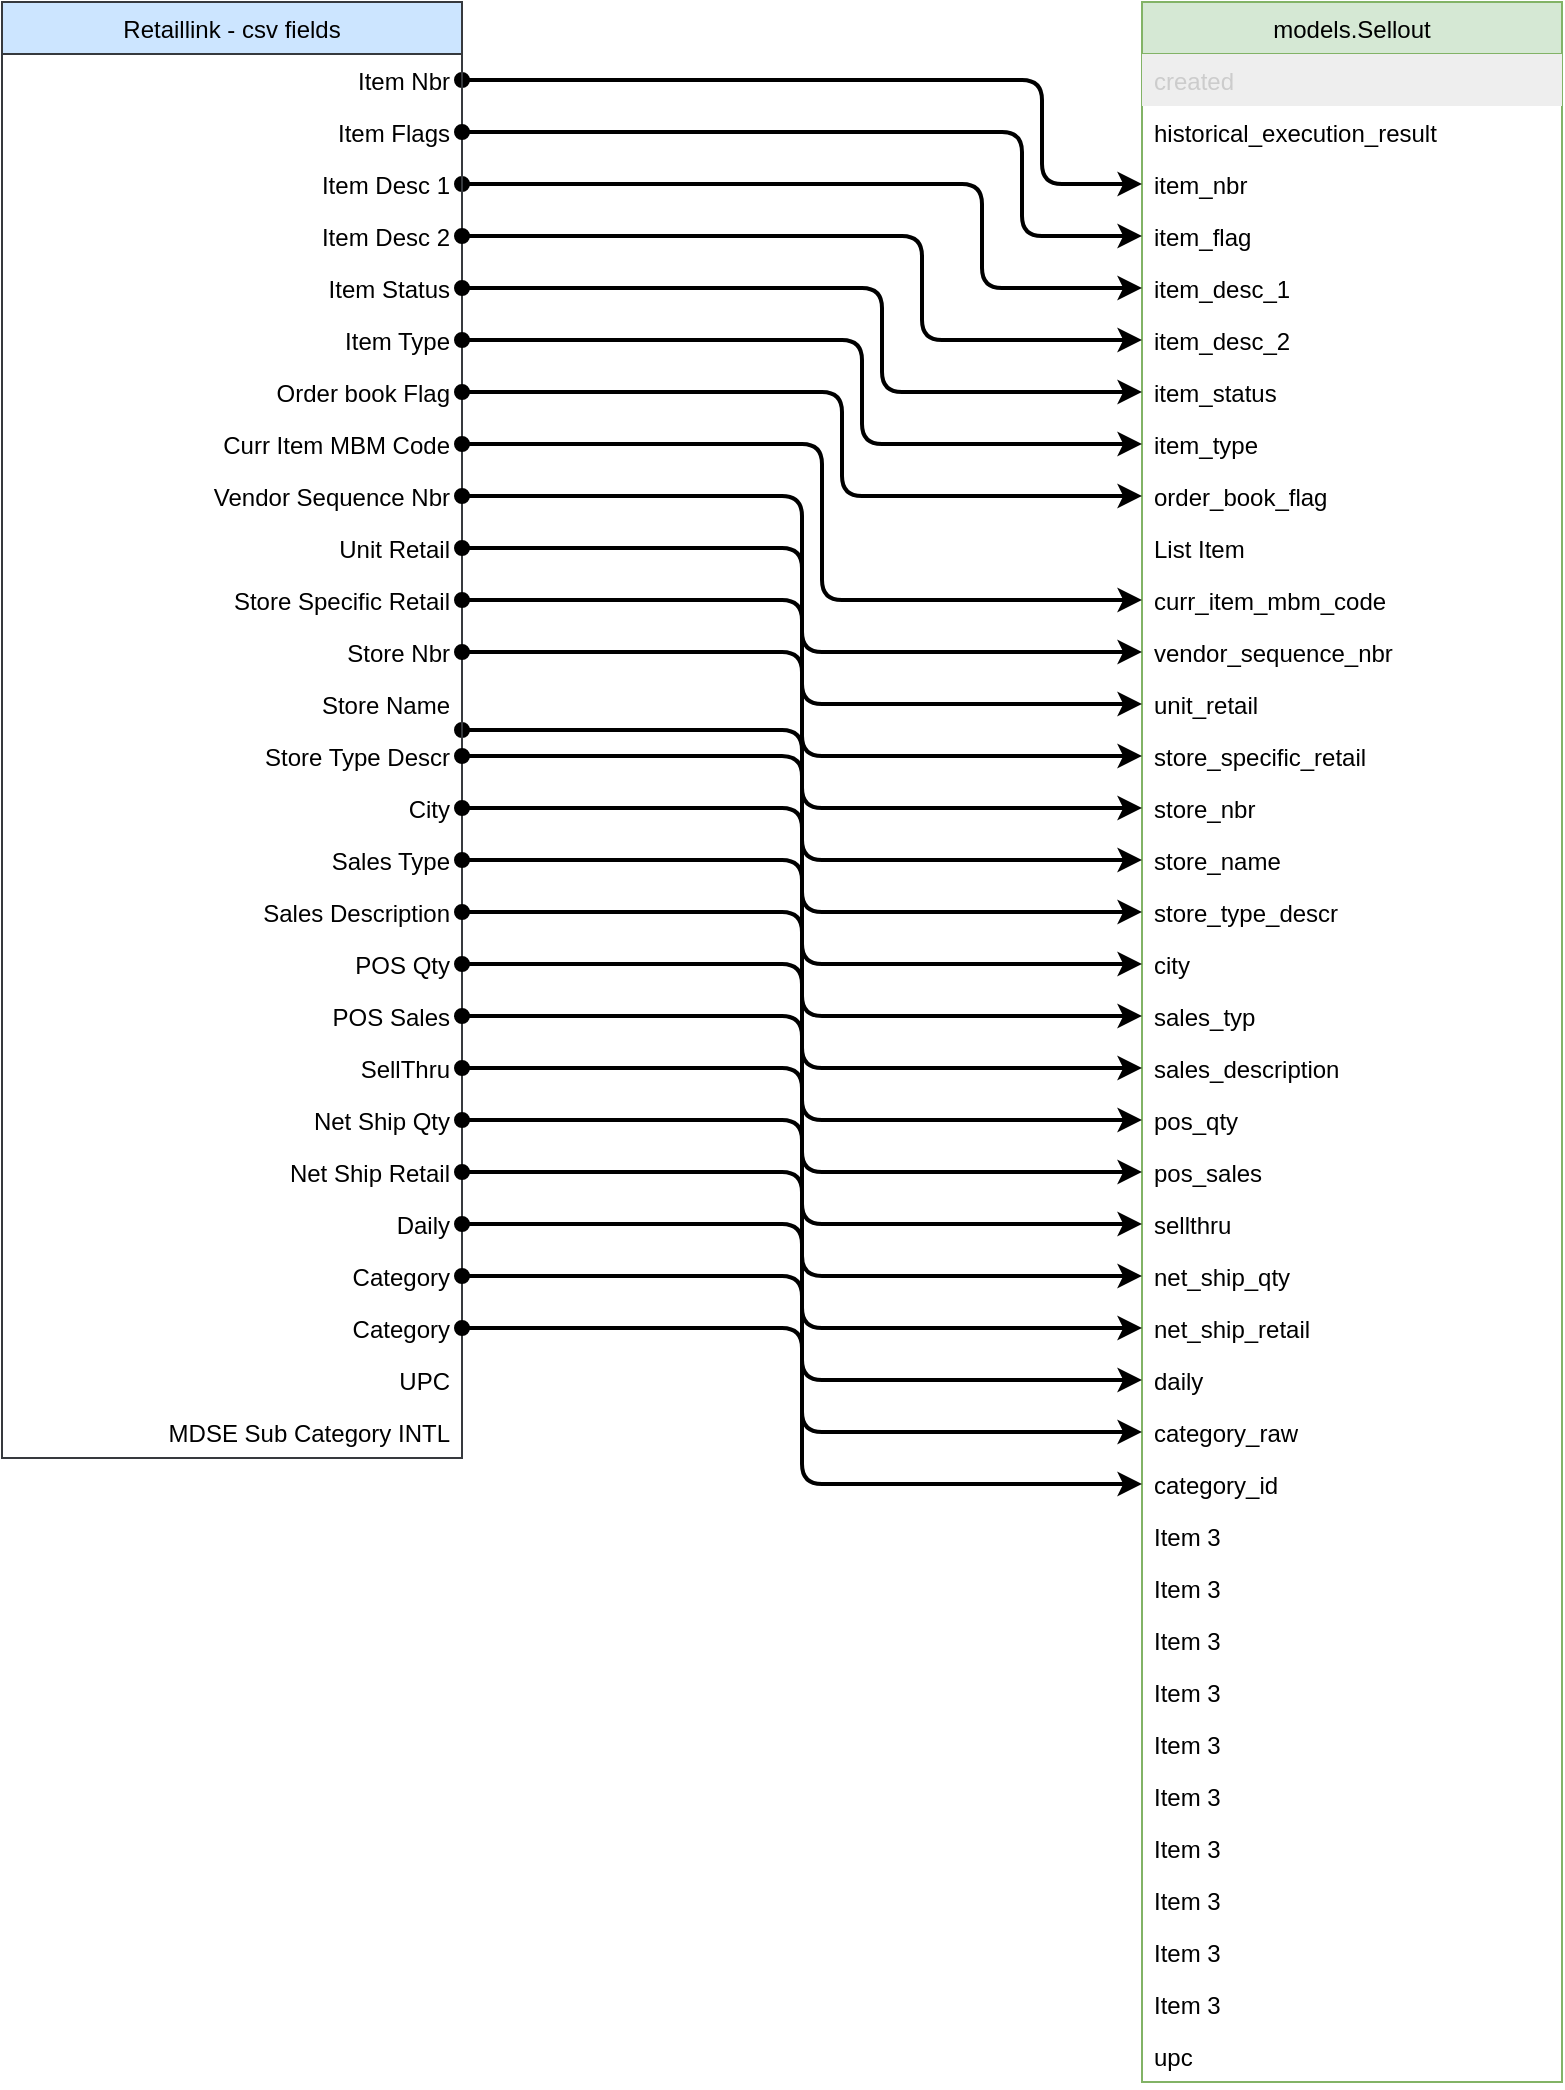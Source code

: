 <mxfile version="14.0.1" type="github">
  <diagram name="Page-1" id="099fd60b-425b-db50-ffb0-6b813814b670">
    <mxGraphModel dx="1422" dy="850" grid="1" gridSize="10" guides="1" tooltips="1" connect="1" arrows="1" fold="1" page="1" pageScale="1" pageWidth="850" pageHeight="1100" background="#ffffff" math="0" shadow="0">
      <root>
        <mxCell id="0" />
        <mxCell id="1" parent="0" />
        <mxCell id="QjQ2f5bVKvRvodsTn5_Y-1" value="models.Sellout" style="swimlane;fontStyle=0;childLayout=stackLayout;horizontal=1;startSize=26;fillColor=#d5e8d4;horizontalStack=0;resizeParent=1;resizeParentMax=0;resizeLast=0;collapsible=1;marginBottom=0;strokeColor=#82b366;" vertex="1" parent="1">
          <mxGeometry x="610" y="80" width="210" height="1040" as="geometry" />
        </mxCell>
        <mxCell id="QjQ2f5bVKvRvodsTn5_Y-2" value="created" style="text;fillColor=#eeeeee;align=left;verticalAlign=top;spacingLeft=4;spacingRight=4;overflow=hidden;rotatable=0;points=[[0,0.5],[1,0.5]];portConstraint=eastwest;fontColor=#CCCCCC;" vertex="1" parent="QjQ2f5bVKvRvodsTn5_Y-1">
          <mxGeometry y="26" width="210" height="26" as="geometry" />
        </mxCell>
        <mxCell id="QjQ2f5bVKvRvodsTn5_Y-3" value="historical_execution_result" style="text;strokeColor=none;fillColor=none;align=left;verticalAlign=top;spacingLeft=4;spacingRight=4;overflow=hidden;rotatable=0;points=[[0,0.5],[1,0.5]];portConstraint=eastwest;" vertex="1" parent="QjQ2f5bVKvRvodsTn5_Y-1">
          <mxGeometry y="52" width="210" height="26" as="geometry" />
        </mxCell>
        <mxCell id="QjQ2f5bVKvRvodsTn5_Y-25" value="item_nbr" style="text;strokeColor=none;fillColor=none;align=left;verticalAlign=top;spacingLeft=4;spacingRight=4;overflow=hidden;rotatable=0;points=[[0,0.5],[1,0.5]];portConstraint=eastwest;" vertex="1" parent="QjQ2f5bVKvRvodsTn5_Y-1">
          <mxGeometry y="78" width="210" height="26" as="geometry" />
        </mxCell>
        <mxCell id="QjQ2f5bVKvRvodsTn5_Y-26" value="item_flag" style="text;strokeColor=none;fillColor=none;align=left;verticalAlign=top;spacingLeft=4;spacingRight=4;overflow=hidden;rotatable=0;points=[[0,0.5],[1,0.5]];portConstraint=eastwest;" vertex="1" parent="QjQ2f5bVKvRvodsTn5_Y-1">
          <mxGeometry y="104" width="210" height="26" as="geometry" />
        </mxCell>
        <mxCell id="QjQ2f5bVKvRvodsTn5_Y-27" value="item_desc_1&#xa;" style="text;strokeColor=none;fillColor=none;align=left;verticalAlign=top;spacingLeft=4;spacingRight=4;overflow=hidden;rotatable=0;points=[[0,0.5],[1,0.5]];portConstraint=eastwest;" vertex="1" parent="QjQ2f5bVKvRvodsTn5_Y-1">
          <mxGeometry y="130" width="210" height="26" as="geometry" />
        </mxCell>
        <mxCell id="QjQ2f5bVKvRvodsTn5_Y-28" value="item_desc_2" style="text;strokeColor=none;fillColor=none;align=left;verticalAlign=top;spacingLeft=4;spacingRight=4;overflow=hidden;rotatable=0;points=[[0,0.5],[1,0.5]];portConstraint=eastwest;" vertex="1" parent="QjQ2f5bVKvRvodsTn5_Y-1">
          <mxGeometry y="156" width="210" height="26" as="geometry" />
        </mxCell>
        <mxCell id="QjQ2f5bVKvRvodsTn5_Y-29" value="item_status" style="text;strokeColor=none;fillColor=none;align=left;verticalAlign=top;spacingLeft=4;spacingRight=4;overflow=hidden;rotatable=0;points=[[0,0.5],[1,0.5]];portConstraint=eastwest;" vertex="1" parent="QjQ2f5bVKvRvodsTn5_Y-1">
          <mxGeometry y="182" width="210" height="26" as="geometry" />
        </mxCell>
        <mxCell id="QjQ2f5bVKvRvodsTn5_Y-32" value="item_type" style="text;strokeColor=none;fillColor=none;align=left;verticalAlign=top;spacingLeft=4;spacingRight=4;overflow=hidden;rotatable=0;points=[[0,0.5],[1,0.5]];portConstraint=eastwest;" vertex="1" parent="QjQ2f5bVKvRvodsTn5_Y-1">
          <mxGeometry y="208" width="210" height="26" as="geometry" />
        </mxCell>
        <mxCell id="QjQ2f5bVKvRvodsTn5_Y-31" value="order_book_flag" style="text;strokeColor=none;fillColor=none;align=left;verticalAlign=top;spacingLeft=4;spacingRight=4;overflow=hidden;rotatable=0;points=[[0,0.5],[1,0.5]];portConstraint=eastwest;" vertex="1" parent="QjQ2f5bVKvRvodsTn5_Y-1">
          <mxGeometry y="234" width="210" height="26" as="geometry" />
        </mxCell>
        <mxCell id="QjQ2f5bVKvRvodsTn5_Y-35" value="List Item" style="text;strokeColor=none;fillColor=none;align=left;verticalAlign=top;spacingLeft=4;spacingRight=4;overflow=hidden;rotatable=0;points=[[0,0.5],[1,0.5]];portConstraint=eastwest;" vertex="1" parent="QjQ2f5bVKvRvodsTn5_Y-1">
          <mxGeometry y="260" width="210" height="26" as="geometry" />
        </mxCell>
        <mxCell id="QjQ2f5bVKvRvodsTn5_Y-23" value="curr_item_mbm_code" style="text;strokeColor=none;fillColor=none;align=left;verticalAlign=top;spacingLeft=4;spacingRight=4;overflow=hidden;rotatable=0;points=[[0,0.5],[1,0.5]];portConstraint=eastwest;" vertex="1" parent="QjQ2f5bVKvRvodsTn5_Y-1">
          <mxGeometry y="286" width="210" height="26" as="geometry" />
        </mxCell>
        <mxCell id="QjQ2f5bVKvRvodsTn5_Y-30" value="vendor_sequence_nbr" style="text;strokeColor=none;fillColor=none;align=left;verticalAlign=top;spacingLeft=4;spacingRight=4;overflow=hidden;rotatable=0;points=[[0,0.5],[1,0.5]];portConstraint=eastwest;" vertex="1" parent="QjQ2f5bVKvRvodsTn5_Y-1">
          <mxGeometry y="312" width="210" height="26" as="geometry" />
        </mxCell>
        <mxCell id="QjQ2f5bVKvRvodsTn5_Y-11" value="unit_retail" style="text;strokeColor=none;fillColor=none;align=left;verticalAlign=top;spacingLeft=4;spacingRight=4;overflow=hidden;rotatable=0;points=[[0,0.5],[1,0.5]];portConstraint=eastwest;" vertex="1" parent="QjQ2f5bVKvRvodsTn5_Y-1">
          <mxGeometry y="338" width="210" height="26" as="geometry" />
        </mxCell>
        <mxCell id="QjQ2f5bVKvRvodsTn5_Y-34" value="store_specific_retail" style="text;strokeColor=none;fillColor=none;align=left;verticalAlign=top;spacingLeft=4;spacingRight=4;overflow=hidden;rotatable=0;points=[[0,0.5],[1,0.5]];portConstraint=eastwest;" vertex="1" parent="QjQ2f5bVKvRvodsTn5_Y-1">
          <mxGeometry y="364" width="210" height="26" as="geometry" />
        </mxCell>
        <mxCell id="QjQ2f5bVKvRvodsTn5_Y-22" value="store_nbr" style="text;strokeColor=none;fillColor=none;align=left;verticalAlign=top;spacingLeft=4;spacingRight=4;overflow=hidden;rotatable=0;points=[[0,0.5],[1,0.5]];portConstraint=eastwest;" vertex="1" parent="QjQ2f5bVKvRvodsTn5_Y-1">
          <mxGeometry y="390" width="210" height="26" as="geometry" />
        </mxCell>
        <mxCell id="QjQ2f5bVKvRvodsTn5_Y-12" value="store_name" style="text;strokeColor=none;fillColor=none;align=left;verticalAlign=top;spacingLeft=4;spacingRight=4;overflow=hidden;rotatable=0;points=[[0,0.5],[1,0.5]];portConstraint=eastwest;" vertex="1" parent="QjQ2f5bVKvRvodsTn5_Y-1">
          <mxGeometry y="416" width="210" height="26" as="geometry" />
        </mxCell>
        <mxCell id="QjQ2f5bVKvRvodsTn5_Y-13" value="store_type_descr" style="text;strokeColor=none;fillColor=none;align=left;verticalAlign=top;spacingLeft=4;spacingRight=4;overflow=hidden;rotatable=0;points=[[0,0.5],[1,0.5]];portConstraint=eastwest;" vertex="1" parent="QjQ2f5bVKvRvodsTn5_Y-1">
          <mxGeometry y="442" width="210" height="26" as="geometry" />
        </mxCell>
        <mxCell id="QjQ2f5bVKvRvodsTn5_Y-14" value="city" style="text;strokeColor=none;fillColor=none;align=left;verticalAlign=top;spacingLeft=4;spacingRight=4;overflow=hidden;rotatable=0;points=[[0,0.5],[1,0.5]];portConstraint=eastwest;" vertex="1" parent="QjQ2f5bVKvRvodsTn5_Y-1">
          <mxGeometry y="468" width="210" height="26" as="geometry" />
        </mxCell>
        <mxCell id="QjQ2f5bVKvRvodsTn5_Y-33" value="sales_typ" style="text;strokeColor=none;fillColor=none;align=left;verticalAlign=top;spacingLeft=4;spacingRight=4;overflow=hidden;rotatable=0;points=[[0,0.5],[1,0.5]];portConstraint=eastwest;" vertex="1" parent="QjQ2f5bVKvRvodsTn5_Y-1">
          <mxGeometry y="494" width="210" height="26" as="geometry" />
        </mxCell>
        <mxCell id="QjQ2f5bVKvRvodsTn5_Y-15" value="sales_description" style="text;strokeColor=none;fillColor=none;align=left;verticalAlign=top;spacingLeft=4;spacingRight=4;overflow=hidden;rotatable=0;points=[[0,0.5],[1,0.5]];portConstraint=eastwest;" vertex="1" parent="QjQ2f5bVKvRvodsTn5_Y-1">
          <mxGeometry y="520" width="210" height="26" as="geometry" />
        </mxCell>
        <mxCell id="QjQ2f5bVKvRvodsTn5_Y-16" value="pos_qty" style="text;strokeColor=none;fillColor=none;align=left;verticalAlign=top;spacingLeft=4;spacingRight=4;overflow=hidden;rotatable=0;points=[[0,0.5],[1,0.5]];portConstraint=eastwest;" vertex="1" parent="QjQ2f5bVKvRvodsTn5_Y-1">
          <mxGeometry y="546" width="210" height="26" as="geometry" />
        </mxCell>
        <mxCell id="QjQ2f5bVKvRvodsTn5_Y-17" value="pos_sales" style="text;strokeColor=none;fillColor=none;align=left;verticalAlign=top;spacingLeft=4;spacingRight=4;overflow=hidden;rotatable=0;points=[[0,0.5],[1,0.5]];portConstraint=eastwest;" vertex="1" parent="QjQ2f5bVKvRvodsTn5_Y-1">
          <mxGeometry y="572" width="210" height="26" as="geometry" />
        </mxCell>
        <mxCell id="QjQ2f5bVKvRvodsTn5_Y-18" value="sellthru" style="text;strokeColor=none;fillColor=none;align=left;verticalAlign=top;spacingLeft=4;spacingRight=4;overflow=hidden;rotatable=0;points=[[0,0.5],[1,0.5]];portConstraint=eastwest;" vertex="1" parent="QjQ2f5bVKvRvodsTn5_Y-1">
          <mxGeometry y="598" width="210" height="26" as="geometry" />
        </mxCell>
        <mxCell id="QjQ2f5bVKvRvodsTn5_Y-19" value="net_ship_qty" style="text;strokeColor=none;fillColor=none;align=left;verticalAlign=top;spacingLeft=4;spacingRight=4;overflow=hidden;rotatable=0;points=[[0,0.5],[1,0.5]];portConstraint=eastwest;" vertex="1" parent="QjQ2f5bVKvRvodsTn5_Y-1">
          <mxGeometry y="624" width="210" height="26" as="geometry" />
        </mxCell>
        <mxCell id="QjQ2f5bVKvRvodsTn5_Y-20" value="net_ship_retail" style="text;strokeColor=none;fillColor=none;align=left;verticalAlign=top;spacingLeft=4;spacingRight=4;overflow=hidden;rotatable=0;points=[[0,0.5],[1,0.5]];portConstraint=eastwest;" vertex="1" parent="QjQ2f5bVKvRvodsTn5_Y-1">
          <mxGeometry y="650" width="210" height="26" as="geometry" />
        </mxCell>
        <mxCell id="QjQ2f5bVKvRvodsTn5_Y-37" value="daily" style="text;strokeColor=none;fillColor=none;align=left;verticalAlign=top;spacingLeft=4;spacingRight=4;overflow=hidden;rotatable=0;points=[[0,0.5],[1,0.5]];portConstraint=eastwest;" vertex="1" parent="QjQ2f5bVKvRvodsTn5_Y-1">
          <mxGeometry y="676" width="210" height="26" as="geometry" />
        </mxCell>
        <mxCell id="QjQ2f5bVKvRvodsTn5_Y-21" value="category_raw" style="text;strokeColor=none;fillColor=none;align=left;verticalAlign=top;spacingLeft=4;spacingRight=4;overflow=hidden;rotatable=0;points=[[0,0.5],[1,0.5]];portConstraint=eastwest;" vertex="1" parent="QjQ2f5bVKvRvodsTn5_Y-1">
          <mxGeometry y="702" width="210" height="26" as="geometry" />
        </mxCell>
        <mxCell id="QjQ2f5bVKvRvodsTn5_Y-36" value="category_id" style="text;strokeColor=none;fillColor=none;align=left;verticalAlign=top;spacingLeft=4;spacingRight=4;overflow=hidden;rotatable=0;points=[[0,0.5],[1,0.5]];portConstraint=eastwest;" vertex="1" parent="QjQ2f5bVKvRvodsTn5_Y-1">
          <mxGeometry y="728" width="210" height="26" as="geometry" />
        </mxCell>
        <mxCell id="QjQ2f5bVKvRvodsTn5_Y-48" value="Item 3" style="text;strokeColor=none;fillColor=none;align=left;verticalAlign=top;spacingLeft=4;spacingRight=4;overflow=hidden;rotatable=0;points=[[0,0.5],[1,0.5]];portConstraint=eastwest;" vertex="1" parent="QjQ2f5bVKvRvodsTn5_Y-1">
          <mxGeometry y="754" width="210" height="26" as="geometry" />
        </mxCell>
        <mxCell id="QjQ2f5bVKvRvodsTn5_Y-47" value="Item 3" style="text;strokeColor=none;fillColor=none;align=left;verticalAlign=top;spacingLeft=4;spacingRight=4;overflow=hidden;rotatable=0;points=[[0,0.5],[1,0.5]];portConstraint=eastwest;" vertex="1" parent="QjQ2f5bVKvRvodsTn5_Y-1">
          <mxGeometry y="780" width="210" height="26" as="geometry" />
        </mxCell>
        <mxCell id="QjQ2f5bVKvRvodsTn5_Y-46" value="Item 3" style="text;strokeColor=none;fillColor=none;align=left;verticalAlign=top;spacingLeft=4;spacingRight=4;overflow=hidden;rotatable=0;points=[[0,0.5],[1,0.5]];portConstraint=eastwest;" vertex="1" parent="QjQ2f5bVKvRvodsTn5_Y-1">
          <mxGeometry y="806" width="210" height="26" as="geometry" />
        </mxCell>
        <mxCell id="QjQ2f5bVKvRvodsTn5_Y-45" value="Item 3" style="text;strokeColor=none;fillColor=none;align=left;verticalAlign=top;spacingLeft=4;spacingRight=4;overflow=hidden;rotatable=0;points=[[0,0.5],[1,0.5]];portConstraint=eastwest;" vertex="1" parent="QjQ2f5bVKvRvodsTn5_Y-1">
          <mxGeometry y="832" width="210" height="26" as="geometry" />
        </mxCell>
        <mxCell id="QjQ2f5bVKvRvodsTn5_Y-44" value="Item 3" style="text;strokeColor=none;fillColor=none;align=left;verticalAlign=top;spacingLeft=4;spacingRight=4;overflow=hidden;rotatable=0;points=[[0,0.5],[1,0.5]];portConstraint=eastwest;" vertex="1" parent="QjQ2f5bVKvRvodsTn5_Y-1">
          <mxGeometry y="858" width="210" height="26" as="geometry" />
        </mxCell>
        <mxCell id="QjQ2f5bVKvRvodsTn5_Y-43" value="Item 3" style="text;strokeColor=none;fillColor=none;align=left;verticalAlign=top;spacingLeft=4;spacingRight=4;overflow=hidden;rotatable=0;points=[[0,0.5],[1,0.5]];portConstraint=eastwest;" vertex="1" parent="QjQ2f5bVKvRvodsTn5_Y-1">
          <mxGeometry y="884" width="210" height="26" as="geometry" />
        </mxCell>
        <mxCell id="QjQ2f5bVKvRvodsTn5_Y-42" value="Item 3" style="text;strokeColor=none;fillColor=none;align=left;verticalAlign=top;spacingLeft=4;spacingRight=4;overflow=hidden;rotatable=0;points=[[0,0.5],[1,0.5]];portConstraint=eastwest;" vertex="1" parent="QjQ2f5bVKvRvodsTn5_Y-1">
          <mxGeometry y="910" width="210" height="26" as="geometry" />
        </mxCell>
        <mxCell id="QjQ2f5bVKvRvodsTn5_Y-41" value="Item 3" style="text;strokeColor=none;fillColor=none;align=left;verticalAlign=top;spacingLeft=4;spacingRight=4;overflow=hidden;rotatable=0;points=[[0,0.5],[1,0.5]];portConstraint=eastwest;" vertex="1" parent="QjQ2f5bVKvRvodsTn5_Y-1">
          <mxGeometry y="936" width="210" height="26" as="geometry" />
        </mxCell>
        <mxCell id="QjQ2f5bVKvRvodsTn5_Y-40" value="Item 3" style="text;strokeColor=none;fillColor=none;align=left;verticalAlign=top;spacingLeft=4;spacingRight=4;overflow=hidden;rotatable=0;points=[[0,0.5],[1,0.5]];portConstraint=eastwest;" vertex="1" parent="QjQ2f5bVKvRvodsTn5_Y-1">
          <mxGeometry y="962" width="210" height="26" as="geometry" />
        </mxCell>
        <mxCell id="QjQ2f5bVKvRvodsTn5_Y-39" value="Item 3" style="text;strokeColor=none;fillColor=none;align=left;verticalAlign=top;spacingLeft=4;spacingRight=4;overflow=hidden;rotatable=0;points=[[0,0.5],[1,0.5]];portConstraint=eastwest;" vertex="1" parent="QjQ2f5bVKvRvodsTn5_Y-1">
          <mxGeometry y="988" width="210" height="26" as="geometry" />
        </mxCell>
        <mxCell id="QjQ2f5bVKvRvodsTn5_Y-4" value="upc" style="text;strokeColor=none;fillColor=none;align=left;verticalAlign=top;spacingLeft=4;spacingRight=4;overflow=hidden;rotatable=0;points=[[0,0.5],[1,0.5]];portConstraint=eastwest;" vertex="1" parent="QjQ2f5bVKvRvodsTn5_Y-1">
          <mxGeometry y="1014" width="210" height="26" as="geometry" />
        </mxCell>
        <mxCell id="QjQ2f5bVKvRvodsTn5_Y-49" style="edgeStyle=orthogonalEdgeStyle;rounded=1;orthogonalLoop=1;jettySize=auto;html=1;fontColor=#CCCCCC;startArrow=oval;startFill=1;strokeWidth=2;" edge="1" parent="1" source="QjQ2f5bVKvRvodsTn5_Y-8" target="QjQ2f5bVKvRvodsTn5_Y-25">
          <mxGeometry relative="1" as="geometry">
            <Array as="points">
              <mxPoint x="560" y="119" />
              <mxPoint x="560" y="171" />
            </Array>
          </mxGeometry>
        </mxCell>
        <mxCell id="QjQ2f5bVKvRvodsTn5_Y-52" style="edgeStyle=elbowEdgeStyle;rounded=1;orthogonalLoop=1;jettySize=auto;html=1;entryX=0;entryY=0.5;entryDx=0;entryDy=0;fontColor=#CCCCCC;startArrow=oval;startFill=1;strokeWidth=2;" edge="1" parent="1" source="QjQ2f5bVKvRvodsTn5_Y-10" target="QjQ2f5bVKvRvodsTn5_Y-27">
          <mxGeometry relative="1" as="geometry">
            <Array as="points">
              <mxPoint x="530" y="190" />
            </Array>
          </mxGeometry>
        </mxCell>
        <mxCell id="QjQ2f5bVKvRvodsTn5_Y-126" style="edgeStyle=orthogonalEdgeStyle;rounded=1;orthogonalLoop=1;jettySize=auto;html=1;startArrow=oval;startFill=1;strokeWidth=2;fontColor=#CCCCCC;" edge="1" parent="1" source="QjQ2f5bVKvRvodsTn5_Y-7" target="QjQ2f5bVKvRvodsTn5_Y-12">
          <mxGeometry relative="1" as="geometry" />
        </mxCell>
        <object label="Retaillink - csv fields" Chango="dsfadas" id="QjQ2f5bVKvRvodsTn5_Y-7">
          <mxCell style="swimlane;fontStyle=0;childLayout=stackLayout;horizontal=1;startSize=26;fillColor=#cce5ff;horizontalStack=0;resizeParent=1;resizeParentMax=0;resizeLast=0;collapsible=1;marginBottom=0;strokeColor=#36393d;" vertex="1" parent="1">
            <mxGeometry x="40" y="80" width="230" height="728" as="geometry" />
          </mxCell>
        </object>
        <mxCell id="QjQ2f5bVKvRvodsTn5_Y-8" value="Item Nbr" style="text;strokeColor=none;fillColor=none;align=right;verticalAlign=top;spacingLeft=4;spacingRight=4;overflow=hidden;rotatable=0;points=[[0,0.5],[1,0.5]];portConstraint=eastwest;perimeter=ellipsePerimeter;" vertex="1" parent="QjQ2f5bVKvRvodsTn5_Y-7">
          <mxGeometry y="26" width="230" height="26" as="geometry" />
        </mxCell>
        <mxCell id="QjQ2f5bVKvRvodsTn5_Y-9" value="Item Flags" style="text;strokeColor=none;fillColor=none;align=right;verticalAlign=top;spacingLeft=4;spacingRight=4;overflow=hidden;rotatable=0;points=[[0,0.5],[1,0.5]];portConstraint=eastwest;" vertex="1" parent="QjQ2f5bVKvRvodsTn5_Y-7">
          <mxGeometry y="52" width="230" height="26" as="geometry" />
        </mxCell>
        <mxCell id="QjQ2f5bVKvRvodsTn5_Y-10" value="Item Desc 1" style="text;strokeColor=none;fillColor=none;align=right;verticalAlign=top;spacingLeft=4;spacingRight=4;overflow=hidden;rotatable=0;points=[[0,0.5],[1,0.5]];portConstraint=eastwest;" vertex="1" parent="QjQ2f5bVKvRvodsTn5_Y-7">
          <mxGeometry y="78" width="230" height="26" as="geometry" />
        </mxCell>
        <mxCell id="QjQ2f5bVKvRvodsTn5_Y-85" value="Item Desc 2" style="text;strokeColor=none;fillColor=none;align=right;verticalAlign=top;spacingLeft=4;spacingRight=4;overflow=hidden;rotatable=0;points=[[0,0.5],[1,0.5]];portConstraint=eastwest;" vertex="1" parent="QjQ2f5bVKvRvodsTn5_Y-7">
          <mxGeometry y="104" width="230" height="26" as="geometry" />
        </mxCell>
        <mxCell id="QjQ2f5bVKvRvodsTn5_Y-84" value="Item Status" style="text;strokeColor=none;fillColor=none;align=right;verticalAlign=top;spacingLeft=4;spacingRight=4;overflow=hidden;rotatable=0;points=[[0,0.5],[1,0.5]];portConstraint=eastwest;" vertex="1" parent="QjQ2f5bVKvRvodsTn5_Y-7">
          <mxGeometry y="130" width="230" height="26" as="geometry" />
        </mxCell>
        <mxCell id="QjQ2f5bVKvRvodsTn5_Y-83" value="Item Type" style="text;strokeColor=none;fillColor=none;align=right;verticalAlign=top;spacingLeft=4;spacingRight=4;overflow=hidden;rotatable=0;points=[[0,0.5],[1,0.5]];portConstraint=eastwest;" vertex="1" parent="QjQ2f5bVKvRvodsTn5_Y-7">
          <mxGeometry y="156" width="230" height="26" as="geometry" />
        </mxCell>
        <mxCell id="QjQ2f5bVKvRvodsTn5_Y-82" value="Order book Flag" style="text;strokeColor=none;fillColor=none;align=right;verticalAlign=top;spacingLeft=4;spacingRight=4;overflow=hidden;rotatable=0;points=[[0,0.5],[1,0.5]];portConstraint=eastwest;" vertex="1" parent="QjQ2f5bVKvRvodsTn5_Y-7">
          <mxGeometry y="182" width="230" height="26" as="geometry" />
        </mxCell>
        <mxCell id="QjQ2f5bVKvRvodsTn5_Y-81" value="Curr Item MBM Code" style="text;strokeColor=none;fillColor=none;align=right;verticalAlign=top;spacingLeft=4;spacingRight=4;overflow=hidden;rotatable=0;points=[[0,0.5],[1,0.5]];portConstraint=eastwest;" vertex="1" parent="QjQ2f5bVKvRvodsTn5_Y-7">
          <mxGeometry y="208" width="230" height="26" as="geometry" />
        </mxCell>
        <mxCell id="QjQ2f5bVKvRvodsTn5_Y-80" value="Vendor Sequence Nbr" style="text;strokeColor=none;fillColor=none;align=right;verticalAlign=top;spacingLeft=4;spacingRight=4;overflow=hidden;rotatable=0;points=[[0,0.5],[1,0.5]];portConstraint=eastwest;" vertex="1" parent="QjQ2f5bVKvRvodsTn5_Y-7">
          <mxGeometry y="234" width="230" height="26" as="geometry" />
        </mxCell>
        <mxCell id="QjQ2f5bVKvRvodsTn5_Y-79" value="Unit Retail" style="text;strokeColor=none;fillColor=none;align=right;verticalAlign=top;spacingLeft=4;spacingRight=4;overflow=hidden;rotatable=0;points=[[0,0.5],[1,0.5]];portConstraint=eastwest;" vertex="1" parent="QjQ2f5bVKvRvodsTn5_Y-7">
          <mxGeometry y="260" width="230" height="26" as="geometry" />
        </mxCell>
        <mxCell id="QjQ2f5bVKvRvodsTn5_Y-78" value="Store Specific Retail" style="text;strokeColor=none;fillColor=none;align=right;verticalAlign=top;spacingLeft=4;spacingRight=4;overflow=hidden;rotatable=0;points=[[0,0.5],[1,0.5]];portConstraint=eastwest;" vertex="1" parent="QjQ2f5bVKvRvodsTn5_Y-7">
          <mxGeometry y="286" width="230" height="26" as="geometry" />
        </mxCell>
        <mxCell id="QjQ2f5bVKvRvodsTn5_Y-91" value="Store Nbr" style="text;strokeColor=none;fillColor=none;align=right;verticalAlign=top;spacingLeft=4;spacingRight=4;overflow=hidden;rotatable=0;points=[[0,0.5],[1,0.5]];portConstraint=eastwest;" vertex="1" parent="QjQ2f5bVKvRvodsTn5_Y-7">
          <mxGeometry y="312" width="230" height="26" as="geometry" />
        </mxCell>
        <mxCell id="QjQ2f5bVKvRvodsTn5_Y-92" value="Store Name" style="text;strokeColor=none;fillColor=none;align=right;verticalAlign=top;spacingLeft=4;spacingRight=4;overflow=hidden;rotatable=0;points=[[0,0.5],[1,0.5]];portConstraint=eastwest;" vertex="1" parent="QjQ2f5bVKvRvodsTn5_Y-7">
          <mxGeometry y="338" width="230" height="26" as="geometry" />
        </mxCell>
        <mxCell id="QjQ2f5bVKvRvodsTn5_Y-89" value="Store Type Descr" style="text;strokeColor=none;fillColor=none;align=right;verticalAlign=top;spacingLeft=4;spacingRight=4;overflow=hidden;rotatable=0;points=[[0,0.5],[1,0.5]];portConstraint=eastwest;" vertex="1" parent="QjQ2f5bVKvRvodsTn5_Y-7">
          <mxGeometry y="364" width="230" height="26" as="geometry" />
        </mxCell>
        <mxCell id="QjQ2f5bVKvRvodsTn5_Y-93" value="City" style="text;strokeColor=none;fillColor=none;align=right;verticalAlign=top;spacingLeft=4;spacingRight=4;overflow=hidden;rotatable=0;points=[[0,0.5],[1,0.5]];portConstraint=eastwest;" vertex="1" parent="QjQ2f5bVKvRvodsTn5_Y-7">
          <mxGeometry y="390" width="230" height="26" as="geometry" />
        </mxCell>
        <mxCell id="QjQ2f5bVKvRvodsTn5_Y-129" value="Sales Type" style="text;strokeColor=none;fillColor=none;align=right;verticalAlign=top;spacingLeft=4;spacingRight=4;overflow=hidden;rotatable=0;points=[[0,0.5],[1,0.5]];portConstraint=eastwest;" vertex="1" parent="QjQ2f5bVKvRvodsTn5_Y-7">
          <mxGeometry y="416" width="230" height="26" as="geometry" />
        </mxCell>
        <mxCell id="QjQ2f5bVKvRvodsTn5_Y-90" value="Sales Description" style="text;strokeColor=none;fillColor=none;align=right;verticalAlign=top;spacingLeft=4;spacingRight=4;overflow=hidden;rotatable=0;points=[[0,0.5],[1,0.5]];portConstraint=eastwest;" vertex="1" parent="QjQ2f5bVKvRvodsTn5_Y-7">
          <mxGeometry y="442" width="230" height="26" as="geometry" />
        </mxCell>
        <mxCell id="QjQ2f5bVKvRvodsTn5_Y-97" value="POS Qty" style="text;strokeColor=none;fillColor=none;align=right;verticalAlign=top;spacingLeft=4;spacingRight=4;overflow=hidden;rotatable=0;points=[[0,0.5],[1,0.5]];portConstraint=eastwest;" vertex="1" parent="QjQ2f5bVKvRvodsTn5_Y-7">
          <mxGeometry y="468" width="230" height="26" as="geometry" />
        </mxCell>
        <mxCell id="QjQ2f5bVKvRvodsTn5_Y-96" value="POS Sales" style="text;strokeColor=none;fillColor=none;align=right;verticalAlign=top;spacingLeft=4;spacingRight=4;overflow=hidden;rotatable=0;points=[[0,0.5],[1,0.5]];portConstraint=eastwest;" vertex="1" parent="QjQ2f5bVKvRvodsTn5_Y-7">
          <mxGeometry y="494" width="230" height="26" as="geometry" />
        </mxCell>
        <mxCell id="QjQ2f5bVKvRvodsTn5_Y-95" value="SellThru" style="text;strokeColor=none;fillColor=none;align=right;verticalAlign=top;spacingLeft=4;spacingRight=4;overflow=hidden;rotatable=0;points=[[0,0.5],[1,0.5]];portConstraint=eastwest;" vertex="1" parent="QjQ2f5bVKvRvodsTn5_Y-7">
          <mxGeometry y="520" width="230" height="26" as="geometry" />
        </mxCell>
        <mxCell id="QjQ2f5bVKvRvodsTn5_Y-94" value="Net Ship Qty" style="text;strokeColor=none;fillColor=none;align=right;verticalAlign=top;spacingLeft=4;spacingRight=4;overflow=hidden;rotatable=0;points=[[0,0.5],[1,0.5]];portConstraint=eastwest;" vertex="1" parent="QjQ2f5bVKvRvodsTn5_Y-7">
          <mxGeometry y="546" width="230" height="26" as="geometry" />
        </mxCell>
        <mxCell id="QjQ2f5bVKvRvodsTn5_Y-77" value="Net Ship Retail" style="text;strokeColor=none;fillColor=none;align=right;verticalAlign=top;spacingLeft=4;spacingRight=4;overflow=hidden;rotatable=0;points=[[0,0.5],[1,0.5]];portConstraint=eastwest;" vertex="1" parent="QjQ2f5bVKvRvodsTn5_Y-7">
          <mxGeometry y="572" width="230" height="26" as="geometry" />
        </mxCell>
        <mxCell id="QjQ2f5bVKvRvodsTn5_Y-98" value="Daily" style="text;strokeColor=none;fillColor=none;align=right;verticalAlign=top;spacingLeft=4;spacingRight=4;overflow=hidden;rotatable=0;points=[[0,0.5],[1,0.5]];portConstraint=eastwest;" vertex="1" parent="QjQ2f5bVKvRvodsTn5_Y-7">
          <mxGeometry y="598" width="230" height="26" as="geometry" />
        </mxCell>
        <mxCell id="QjQ2f5bVKvRvodsTn5_Y-99" value="Category" style="text;strokeColor=none;fillColor=none;align=right;verticalAlign=top;spacingLeft=4;spacingRight=4;overflow=hidden;rotatable=0;points=[[0,0.5],[1,0.5]];portConstraint=eastwest;" vertex="1" parent="QjQ2f5bVKvRvodsTn5_Y-7">
          <mxGeometry y="624" width="230" height="26" as="geometry" />
        </mxCell>
        <mxCell id="QjQ2f5bVKvRvodsTn5_Y-100" value="Category" style="text;strokeColor=none;fillColor=none;align=right;verticalAlign=top;spacingLeft=4;spacingRight=4;overflow=hidden;rotatable=0;points=[[0,0.5],[1,0.5]];portConstraint=eastwest;" vertex="1" parent="QjQ2f5bVKvRvodsTn5_Y-7">
          <mxGeometry y="650" width="230" height="26" as="geometry" />
        </mxCell>
        <mxCell id="QjQ2f5bVKvRvodsTn5_Y-101" value="UPC" style="text;strokeColor=none;fillColor=none;align=right;verticalAlign=top;spacingLeft=4;spacingRight=4;overflow=hidden;rotatable=0;points=[[0,0.5],[1,0.5]];portConstraint=eastwest;" vertex="1" parent="QjQ2f5bVKvRvodsTn5_Y-7">
          <mxGeometry y="676" width="230" height="26" as="geometry" />
        </mxCell>
        <mxCell id="QjQ2f5bVKvRvodsTn5_Y-102" value="MDSE Sub Category INTL" style="text;strokeColor=none;fillColor=none;align=right;verticalAlign=top;spacingLeft=4;spacingRight=4;overflow=hidden;rotatable=0;points=[[0,0.5],[1,0.5]];portConstraint=eastwest;" vertex="1" parent="QjQ2f5bVKvRvodsTn5_Y-7">
          <mxGeometry y="702" width="230" height="26" as="geometry" />
        </mxCell>
        <mxCell id="QjQ2f5bVKvRvodsTn5_Y-50" style="edgeStyle=elbowEdgeStyle;rounded=1;orthogonalLoop=1;jettySize=auto;html=1;fontColor=#CCCCCC;startArrow=oval;startFill=1;strokeWidth=2;" edge="1" parent="1" source="QjQ2f5bVKvRvodsTn5_Y-9" target="QjQ2f5bVKvRvodsTn5_Y-26">
          <mxGeometry relative="1" as="geometry">
            <Array as="points">
              <mxPoint x="550" y="170" />
            </Array>
          </mxGeometry>
        </mxCell>
        <mxCell id="QjQ2f5bVKvRvodsTn5_Y-103" style="edgeStyle=elbowEdgeStyle;rounded=1;orthogonalLoop=1;jettySize=auto;html=1;fontColor=#CCCCCC;startArrow=oval;startFill=1;strokeWidth=2;" edge="1" parent="1" source="QjQ2f5bVKvRvodsTn5_Y-85" target="QjQ2f5bVKvRvodsTn5_Y-28">
          <mxGeometry relative="1" as="geometry">
            <mxPoint x="280" y="181" as="sourcePoint" />
            <mxPoint x="620" y="233" as="targetPoint" />
            <Array as="points">
              <mxPoint x="500" y="220" />
            </Array>
          </mxGeometry>
        </mxCell>
        <mxCell id="QjQ2f5bVKvRvodsTn5_Y-104" style="edgeStyle=elbowEdgeStyle;rounded=1;orthogonalLoop=1;jettySize=auto;html=1;fontColor=#CCCCCC;startArrow=oval;startFill=1;strokeWidth=2;" edge="1" parent="1" source="QjQ2f5bVKvRvodsTn5_Y-84" target="QjQ2f5bVKvRvodsTn5_Y-29">
          <mxGeometry relative="1" as="geometry">
            <mxPoint x="280" y="207" as="sourcePoint" />
            <mxPoint x="620" y="259" as="targetPoint" />
            <Array as="points">
              <mxPoint x="480" y="250" />
            </Array>
          </mxGeometry>
        </mxCell>
        <mxCell id="QjQ2f5bVKvRvodsTn5_Y-119" style="edgeStyle=orthogonalEdgeStyle;rounded=1;orthogonalLoop=1;jettySize=auto;html=1;startArrow=oval;startFill=1;strokeWidth=2;fontColor=#CCCCCC;" edge="1" parent="1" source="QjQ2f5bVKvRvodsTn5_Y-83" target="QjQ2f5bVKvRvodsTn5_Y-32">
          <mxGeometry relative="1" as="geometry">
            <Array as="points">
              <mxPoint x="470" y="249" />
              <mxPoint x="470" y="301" />
            </Array>
          </mxGeometry>
        </mxCell>
        <mxCell id="QjQ2f5bVKvRvodsTn5_Y-120" style="edgeStyle=orthogonalEdgeStyle;rounded=1;orthogonalLoop=1;jettySize=auto;html=1;entryX=0;entryY=0.5;entryDx=0;entryDy=0;startArrow=oval;startFill=1;strokeWidth=2;fontColor=#CCCCCC;" edge="1" parent="1" source="QjQ2f5bVKvRvodsTn5_Y-82" target="QjQ2f5bVKvRvodsTn5_Y-31">
          <mxGeometry relative="1" as="geometry">
            <Array as="points">
              <mxPoint x="460" y="275" />
              <mxPoint x="460" y="327" />
            </Array>
          </mxGeometry>
        </mxCell>
        <mxCell id="QjQ2f5bVKvRvodsTn5_Y-121" style="edgeStyle=orthogonalEdgeStyle;rounded=1;orthogonalLoop=1;jettySize=auto;html=1;exitX=1;exitY=0.5;exitDx=0;exitDy=0;entryX=0;entryY=0.5;entryDx=0;entryDy=0;startArrow=oval;startFill=1;strokeWidth=2;fontColor=#CCCCCC;" edge="1" parent="1" source="QjQ2f5bVKvRvodsTn5_Y-81" target="QjQ2f5bVKvRvodsTn5_Y-23">
          <mxGeometry relative="1" as="geometry">
            <Array as="points">
              <mxPoint x="450" y="301" />
              <mxPoint x="450" y="379" />
            </Array>
          </mxGeometry>
        </mxCell>
        <mxCell id="QjQ2f5bVKvRvodsTn5_Y-122" style="edgeStyle=orthogonalEdgeStyle;rounded=1;orthogonalLoop=1;jettySize=auto;html=1;exitX=1;exitY=0.5;exitDx=0;exitDy=0;entryX=0;entryY=0.5;entryDx=0;entryDy=0;startArrow=oval;startFill=1;strokeWidth=2;fontColor=#CCCCCC;" edge="1" parent="1" source="QjQ2f5bVKvRvodsTn5_Y-80" target="QjQ2f5bVKvRvodsTn5_Y-30">
          <mxGeometry relative="1" as="geometry" />
        </mxCell>
        <mxCell id="QjQ2f5bVKvRvodsTn5_Y-123" style="edgeStyle=orthogonalEdgeStyle;rounded=1;orthogonalLoop=1;jettySize=auto;html=1;exitX=1;exitY=0.5;exitDx=0;exitDy=0;entryX=0;entryY=0.5;entryDx=0;entryDy=0;startArrow=oval;startFill=1;strokeWidth=2;fontColor=#CCCCCC;" edge="1" parent="1" source="QjQ2f5bVKvRvodsTn5_Y-79" target="QjQ2f5bVKvRvodsTn5_Y-11">
          <mxGeometry relative="1" as="geometry" />
        </mxCell>
        <mxCell id="QjQ2f5bVKvRvodsTn5_Y-124" style="edgeStyle=orthogonalEdgeStyle;rounded=1;orthogonalLoop=1;jettySize=auto;html=1;exitX=1;exitY=0.5;exitDx=0;exitDy=0;entryX=0;entryY=0.5;entryDx=0;entryDy=0;startArrow=oval;startFill=1;strokeWidth=2;fontColor=#CCCCCC;" edge="1" parent="1" source="QjQ2f5bVKvRvodsTn5_Y-78" target="QjQ2f5bVKvRvodsTn5_Y-34">
          <mxGeometry relative="1" as="geometry" />
        </mxCell>
        <mxCell id="QjQ2f5bVKvRvodsTn5_Y-125" style="edgeStyle=orthogonalEdgeStyle;rounded=1;orthogonalLoop=1;jettySize=auto;html=1;exitX=1;exitY=0.5;exitDx=0;exitDy=0;startArrow=oval;startFill=1;strokeWidth=2;fontColor=#CCCCCC;" edge="1" parent="1" source="QjQ2f5bVKvRvodsTn5_Y-91" target="QjQ2f5bVKvRvodsTn5_Y-22">
          <mxGeometry relative="1" as="geometry" />
        </mxCell>
        <mxCell id="QjQ2f5bVKvRvodsTn5_Y-127" style="edgeStyle=orthogonalEdgeStyle;rounded=1;orthogonalLoop=1;jettySize=auto;html=1;startArrow=oval;startFill=1;strokeWidth=2;fontColor=#CCCCCC;" edge="1" parent="1" source="QjQ2f5bVKvRvodsTn5_Y-89" target="QjQ2f5bVKvRvodsTn5_Y-13">
          <mxGeometry relative="1" as="geometry" />
        </mxCell>
        <mxCell id="QjQ2f5bVKvRvodsTn5_Y-128" style="edgeStyle=orthogonalEdgeStyle;rounded=1;orthogonalLoop=1;jettySize=auto;html=1;exitX=1;exitY=0.5;exitDx=0;exitDy=0;entryX=0;entryY=0.5;entryDx=0;entryDy=0;startArrow=oval;startFill=1;strokeWidth=2;fontColor=#CCCCCC;" edge="1" parent="1" source="QjQ2f5bVKvRvodsTn5_Y-93" target="QjQ2f5bVKvRvodsTn5_Y-14">
          <mxGeometry relative="1" as="geometry" />
        </mxCell>
        <mxCell id="QjQ2f5bVKvRvodsTn5_Y-130" style="edgeStyle=orthogonalEdgeStyle;rounded=1;orthogonalLoop=1;jettySize=auto;html=1;exitX=1;exitY=0.5;exitDx=0;exitDy=0;startArrow=oval;startFill=1;strokeWidth=2;fontColor=#CCCCCC;" edge="1" parent="1" source="QjQ2f5bVKvRvodsTn5_Y-129" target="QjQ2f5bVKvRvodsTn5_Y-33">
          <mxGeometry relative="1" as="geometry" />
        </mxCell>
        <mxCell id="QjQ2f5bVKvRvodsTn5_Y-131" style="edgeStyle=orthogonalEdgeStyle;rounded=1;orthogonalLoop=1;jettySize=auto;html=1;entryX=0;entryY=0.5;entryDx=0;entryDy=0;startArrow=oval;startFill=1;strokeWidth=2;fontColor=#CCCCCC;" edge="1" parent="1" source="QjQ2f5bVKvRvodsTn5_Y-90" target="QjQ2f5bVKvRvodsTn5_Y-15">
          <mxGeometry relative="1" as="geometry" />
        </mxCell>
        <mxCell id="QjQ2f5bVKvRvodsTn5_Y-132" style="edgeStyle=orthogonalEdgeStyle;rounded=1;orthogonalLoop=1;jettySize=auto;html=1;startArrow=oval;startFill=1;strokeWidth=2;fontColor=#CCCCCC;" edge="1" parent="1" source="QjQ2f5bVKvRvodsTn5_Y-97" target="QjQ2f5bVKvRvodsTn5_Y-16">
          <mxGeometry relative="1" as="geometry" />
        </mxCell>
        <mxCell id="QjQ2f5bVKvRvodsTn5_Y-133" style="edgeStyle=orthogonalEdgeStyle;rounded=1;orthogonalLoop=1;jettySize=auto;html=1;startArrow=oval;startFill=1;strokeWidth=2;fontColor=#CCCCCC;" edge="1" parent="1" source="QjQ2f5bVKvRvodsTn5_Y-96" target="QjQ2f5bVKvRvodsTn5_Y-17">
          <mxGeometry relative="1" as="geometry" />
        </mxCell>
        <mxCell id="QjQ2f5bVKvRvodsTn5_Y-134" style="edgeStyle=orthogonalEdgeStyle;rounded=1;orthogonalLoop=1;jettySize=auto;html=1;startArrow=oval;startFill=1;strokeWidth=2;fontColor=#CCCCCC;" edge="1" parent="1" source="QjQ2f5bVKvRvodsTn5_Y-95" target="QjQ2f5bVKvRvodsTn5_Y-18">
          <mxGeometry relative="1" as="geometry" />
        </mxCell>
        <mxCell id="QjQ2f5bVKvRvodsTn5_Y-135" style="edgeStyle=orthogonalEdgeStyle;rounded=1;orthogonalLoop=1;jettySize=auto;html=1;startArrow=oval;startFill=1;strokeWidth=2;fontColor=#CCCCCC;" edge="1" parent="1" source="QjQ2f5bVKvRvodsTn5_Y-94" target="QjQ2f5bVKvRvodsTn5_Y-19">
          <mxGeometry relative="1" as="geometry" />
        </mxCell>
        <mxCell id="QjQ2f5bVKvRvodsTn5_Y-136" style="edgeStyle=orthogonalEdgeStyle;rounded=1;orthogonalLoop=1;jettySize=auto;html=1;entryX=0;entryY=0.5;entryDx=0;entryDy=0;startArrow=oval;startFill=1;strokeWidth=2;fontColor=#CCCCCC;" edge="1" parent="1" source="QjQ2f5bVKvRvodsTn5_Y-77" target="QjQ2f5bVKvRvodsTn5_Y-20">
          <mxGeometry relative="1" as="geometry" />
        </mxCell>
        <mxCell id="QjQ2f5bVKvRvodsTn5_Y-137" style="edgeStyle=orthogonalEdgeStyle;rounded=1;orthogonalLoop=1;jettySize=auto;html=1;startArrow=oval;startFill=1;strokeWidth=2;fontColor=#CCCCCC;" edge="1" parent="1" source="QjQ2f5bVKvRvodsTn5_Y-98" target="QjQ2f5bVKvRvodsTn5_Y-37">
          <mxGeometry relative="1" as="geometry" />
        </mxCell>
        <mxCell id="QjQ2f5bVKvRvodsTn5_Y-138" style="edgeStyle=orthogonalEdgeStyle;rounded=1;orthogonalLoop=1;jettySize=auto;html=1;startArrow=oval;startFill=1;strokeWidth=2;fontColor=#CCCCCC;" edge="1" parent="1" source="QjQ2f5bVKvRvodsTn5_Y-99" target="QjQ2f5bVKvRvodsTn5_Y-21">
          <mxGeometry relative="1" as="geometry" />
        </mxCell>
        <mxCell id="QjQ2f5bVKvRvodsTn5_Y-139" style="edgeStyle=orthogonalEdgeStyle;rounded=1;orthogonalLoop=1;jettySize=auto;html=1;startArrow=oval;startFill=1;strokeWidth=2;fontColor=#CCCCCC;" edge="1" parent="1" source="QjQ2f5bVKvRvodsTn5_Y-100" target="QjQ2f5bVKvRvodsTn5_Y-36">
          <mxGeometry relative="1" as="geometry">
            <mxPoint x="580" y="820" as="targetPoint" />
          </mxGeometry>
        </mxCell>
      </root>
    </mxGraphModel>
  </diagram>
</mxfile>
